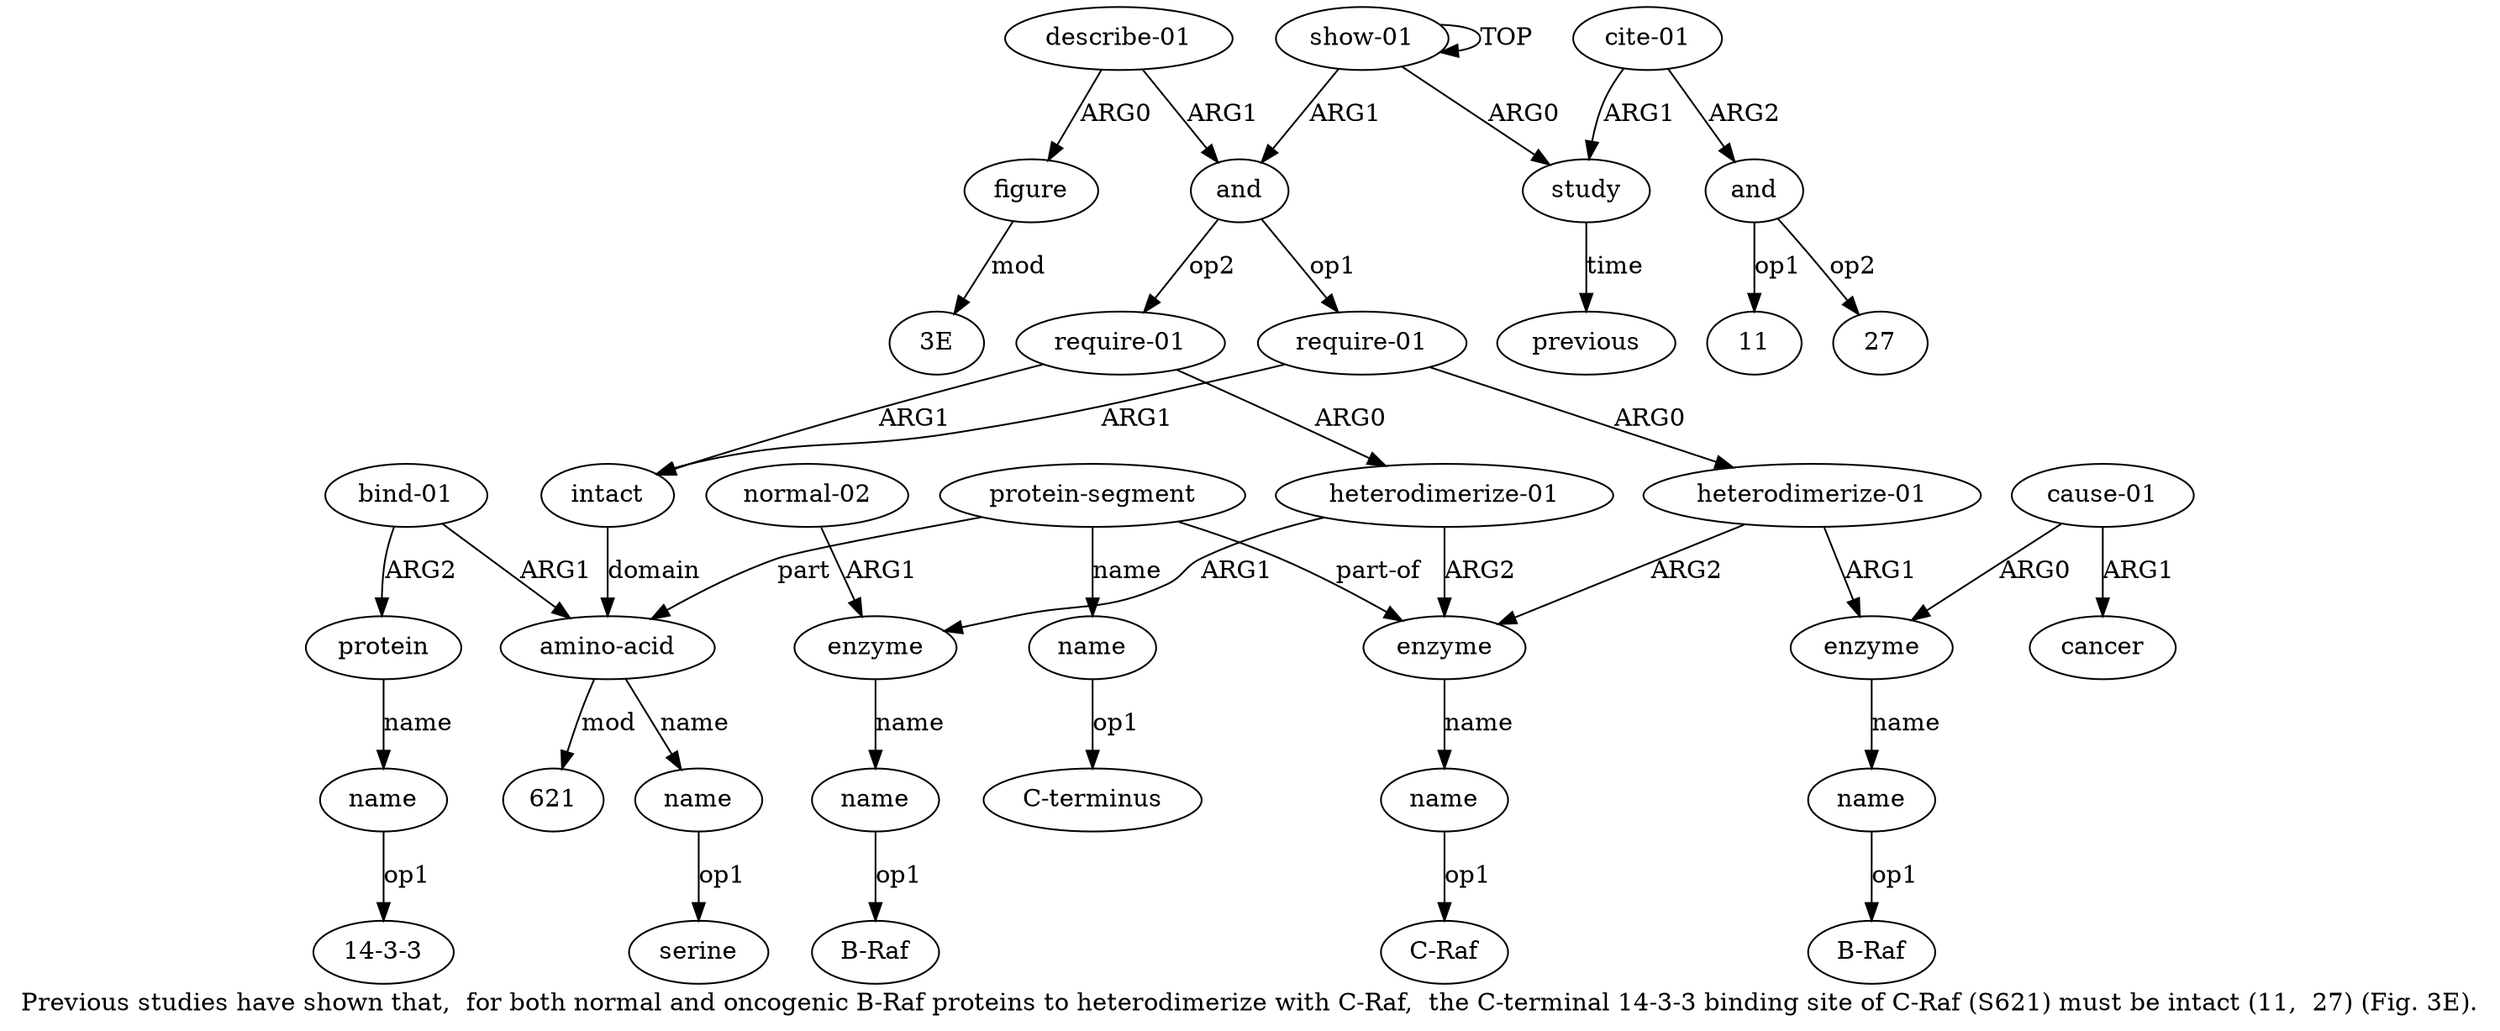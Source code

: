 digraph  {
	graph [label="Previous studies have shown that,  for both normal and oncogenic B-Raf proteins to heterodimerize with C-Raf,  the C-terminal 14-3-3 \
binding site of C-Raf (S621) must be intact (11,  27) (Fig. 3E)."];
	node [label="\N"];
	a20	 [color=black,
		gold_ind=20,
		gold_label=protein,
		label=protein,
		test_ind=20,
		test_label=protein];
	a21	 [color=black,
		gold_ind=21,
		gold_label=name,
		label=name,
		test_ind=21,
		test_label=name];
	a20 -> a21 [key=0,
	color=black,
	gold_label=name,
	label=name,
	test_label=name];
"a21 14-3-3" [color=black,
	gold_ind=-1,
	gold_label="14-3-3",
	label="14-3-3",
	test_ind=-1,
	test_label="14-3-3"];
a21 -> "a21 14-3-3" [key=0,
color=black,
gold_label=op1,
label=op1,
test_label=op1];
a22 [color=black,
gold_ind=22,
gold_label="require-01",
label="require-01",
test_ind=22,
test_label="require-01"];
a23 [color=black,
gold_ind=23,
gold_label="heterodimerize-01",
label="heterodimerize-01",
test_ind=23,
test_label="heterodimerize-01"];
a22 -> a23 [key=0,
color=black,
gold_label=ARG0,
label=ARG0,
test_label=ARG0];
a14 [color=black,
gold_ind=14,
gold_label=intact,
label=intact,
test_ind=14,
test_label=intact];
a22 -> a14 [key=0,
color=black,
gold_label=ARG1,
label=ARG1,
test_label=ARG1];
a24 [color=black,
gold_ind=24,
gold_label=enzyme,
label=enzyme,
test_ind=24,
test_label=enzyme];
a23 -> a24 [key=0,
color=black,
gold_label=ARG1,
label=ARG1,
test_label=ARG1];
a12 [color=black,
gold_ind=12,
gold_label=enzyme,
label=enzyme,
test_ind=12,
test_label=enzyme];
a23 -> a12 [key=0,
color=black,
gold_label=ARG2,
label=ARG2,
test_label=ARG2];
a25 [color=black,
gold_ind=25,
gold_label=name,
label=name,
test_ind=25,
test_label=name];
a24 -> a25 [key=0,
color=black,
gold_label=name,
label=name,
test_label=name];
"a25 B-Raf" [color=black,
gold_ind=-1,
gold_label="B-Raf",
label="B-Raf",
test_ind=-1,
test_label="B-Raf"];
a25 -> "a25 B-Raf" [key=0,
color=black,
gold_label=op1,
label=op1,
test_label=op1];
a26 [color=black,
gold_ind=26,
gold_label="normal-02",
label="normal-02",
test_ind=26,
test_label="normal-02"];
a26 -> a24 [key=0,
color=black,
gold_label=ARG1,
label=ARG1,
test_label=ARG1];
a27 [color=black,
gold_ind=27,
gold_label="describe-01",
label="describe-01",
test_ind=27,
test_label="describe-01"];
a28 [color=black,
gold_ind=28,
gold_label=figure,
label=figure,
test_ind=28,
test_label=figure];
a27 -> a28 [key=0,
color=black,
gold_label=ARG0,
label=ARG0,
test_label=ARG0];
a5 [color=black,
gold_ind=5,
gold_label=and,
label=and,
test_ind=5,
test_label=and];
a27 -> a5 [key=0,
color=black,
gold_label=ARG1,
label=ARG1,
test_label=ARG1];
"a28 3E" [color=black,
gold_ind=-1,
gold_label="3E",
label="3E",
test_ind=-1,
test_label="3E"];
a28 -> "a28 3E" [key=0,
color=black,
gold_label=mod,
label=mod,
test_label=mod];
"a15 621" [color=black,
gold_ind=-1,
gold_label=621,
label=621,
test_ind=-1,
test_label=621];
"a18 C-terminus" [color=black,
gold_ind=-1,
gold_label="C-terminus",
label="C-terminus",
test_ind=-1,
test_label="C-terminus"];
"a16 serine" [color=black,
gold_ind=-1,
gold_label=serine,
label=serine,
test_ind=-1,
test_label=serine];
"a4 11" [color=black,
gold_ind=-1,
gold_label=11,
label=11,
test_ind=-1,
test_label=11];
"a9 B-Raf" [color=black,
gold_ind=-1,
gold_label="B-Raf",
label="B-Raf",
test_ind=-1,
test_label="B-Raf"];
a15 [color=black,
gold_ind=15,
gold_label="amino-acid",
label="amino-acid",
test_ind=15,
test_label="amino-acid"];
a15 -> "a15 621" [key=0,
color=black,
gold_label=mod,
label=mod,
test_label=mod];
a16 [color=black,
gold_ind=16,
gold_label=name,
label=name,
test_ind=16,
test_label=name];
a15 -> a16 [key=0,
color=black,
gold_label=name,
label=name,
test_label=name];
a14 -> a15 [key=0,
color=black,
gold_label=domain,
label=domain,
test_label=domain];
a17 [color=black,
gold_ind=17,
gold_label="protein-segment",
label="protein-segment",
test_ind=17,
test_label="protein-segment"];
a17 -> a15 [key=0,
color=black,
gold_label=part,
label=part,
test_label=part];
a17 -> a12 [key=0,
color=black,
gold_label="part-of",
label="part-of",
test_label="part-of"];
a18 [color=black,
gold_ind=18,
gold_label=name,
label=name,
test_ind=18,
test_label=name];
a17 -> a18 [key=0,
color=black,
gold_label=name,
label=name,
test_label=name];
a16 -> "a16 serine" [key=0,
color=black,
gold_label=op1,
label=op1,
test_label=op1];
a11 [color=black,
gold_ind=11,
gold_label=cancer,
label=cancer,
test_ind=11,
test_label=cancer];
a10 [color=black,
gold_ind=10,
gold_label="cause-01",
label="cause-01",
test_ind=10,
test_label="cause-01"];
a10 -> a11 [key=0,
color=black,
gold_label=ARG1,
label=ARG1,
test_label=ARG1];
a8 [color=black,
gold_ind=8,
gold_label=enzyme,
label=enzyme,
test_ind=8,
test_label=enzyme];
a10 -> a8 [key=0,
color=black,
gold_label=ARG0,
label=ARG0,
test_label=ARG0];
a13 [color=black,
gold_ind=13,
gold_label=name,
label=name,
test_ind=13,
test_label=name];
"a13 C-Raf" [color=black,
gold_ind=-1,
gold_label="C-Raf",
label="C-Raf",
test_ind=-1,
test_label="C-Raf"];
a13 -> "a13 C-Raf" [key=0,
color=black,
gold_label=op1,
label=op1,
test_label=op1];
a12 -> a13 [key=0,
color=black,
gold_label=name,
label=name,
test_label=name];
a19 [color=black,
gold_ind=19,
gold_label="bind-01",
label="bind-01",
test_ind=19,
test_label="bind-01"];
a19 -> a20 [key=0,
color=black,
gold_label=ARG2,
label=ARG2,
test_label=ARG2];
a19 -> a15 [key=0,
color=black,
gold_label=ARG1,
label=ARG1,
test_label=ARG1];
a18 -> "a18 C-terminus" [key=0,
color=black,
gold_label=op1,
label=op1,
test_label=op1];
a1 [color=black,
gold_ind=1,
gold_label=study,
label=study,
test_ind=1,
test_label=study];
a2 [color=black,
gold_ind=2,
gold_label=previous,
label=previous,
test_ind=2,
test_label=previous];
a1 -> a2 [key=0,
color=black,
gold_label=time,
label=time,
test_label=time];
a0 [color=black,
gold_ind=0,
gold_label="show-01",
label="show-01",
test_ind=0,
test_label="show-01"];
a0 -> a1 [key=0,
color=black,
gold_label=ARG0,
label=ARG0,
test_label=ARG0];
a0 -> a0 [key=0,
color=black,
gold_label=TOP,
label=TOP,
test_label=TOP];
a0 -> a5 [key=0,
color=black,
gold_label=ARG1,
label=ARG1,
test_label=ARG1];
a3 [color=black,
gold_ind=3,
gold_label="cite-01",
label="cite-01",
test_ind=3,
test_label="cite-01"];
a3 -> a1 [key=0,
color=black,
gold_label=ARG1,
label=ARG1,
test_label=ARG1];
a4 [color=black,
gold_ind=4,
gold_label=and,
label=and,
test_ind=4,
test_label=and];
a3 -> a4 [key=0,
color=black,
gold_label=ARG2,
label=ARG2,
test_label=ARG2];
a5 -> a22 [key=0,
color=black,
gold_label=op2,
label=op2,
test_label=op2];
a6 [color=black,
gold_ind=6,
gold_label="require-01",
label="require-01",
test_ind=6,
test_label="require-01"];
a5 -> a6 [key=0,
color=black,
gold_label=op1,
label=op1,
test_label=op1];
a4 -> "a4 11" [key=0,
color=black,
gold_label=op1,
label=op1,
test_label=op1];
"a4 27" [color=black,
gold_ind=-1,
gold_label=27,
label=27,
test_ind=-1,
test_label=27];
a4 -> "a4 27" [key=0,
color=black,
gold_label=op2,
label=op2,
test_label=op2];
a7 [color=black,
gold_ind=7,
gold_label="heterodimerize-01",
label="heterodimerize-01",
test_ind=7,
test_label="heterodimerize-01"];
a7 -> a12 [key=0,
color=black,
gold_label=ARG2,
label=ARG2,
test_label=ARG2];
a7 -> a8 [key=0,
color=black,
gold_label=ARG1,
label=ARG1,
test_label=ARG1];
a6 -> a14 [key=0,
color=black,
gold_label=ARG1,
label=ARG1,
test_label=ARG1];
a6 -> a7 [key=0,
color=black,
gold_label=ARG0,
label=ARG0,
test_label=ARG0];
a9 [color=black,
gold_ind=9,
gold_label=name,
label=name,
test_ind=9,
test_label=name];
a9 -> "a9 B-Raf" [key=0,
color=black,
gold_label=op1,
label=op1,
test_label=op1];
a8 -> a9 [key=0,
color=black,
gold_label=name,
label=name,
test_label=name];
}
